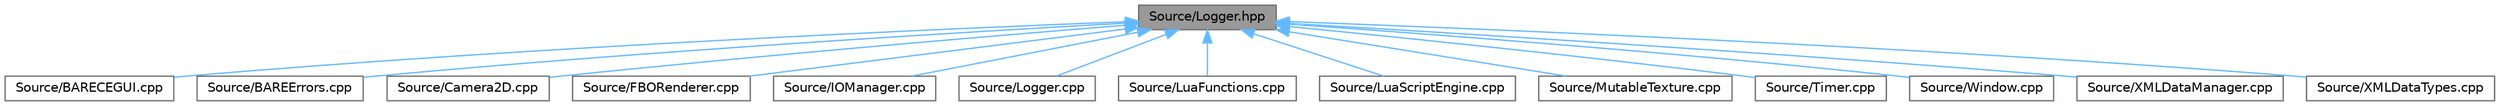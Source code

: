 digraph "Source/Logger.hpp"
{
 // INTERACTIVE_SVG=YES
 // LATEX_PDF_SIZE
  bgcolor="transparent";
  edge [fontname=Helvetica,fontsize=10,labelfontname=Helvetica,labelfontsize=10];
  node [fontname=Helvetica,fontsize=10,shape=box,height=0.2,width=0.4];
  Node1 [label="Source/Logger.hpp",height=0.2,width=0.4,color="gray40", fillcolor="grey60", style="filled", fontcolor="black",tooltip=" "];
  Node1 -> Node2 [dir="back",color="steelblue1",style="solid"];
  Node2 [label="Source/BARECEGUI.cpp",height=0.2,width=0.4,color="grey40", fillcolor="white", style="filled",URL="$_b_a_r_e_c_e_g_u_i_8cpp.html",tooltip=" "];
  Node1 -> Node3 [dir="back",color="steelblue1",style="solid"];
  Node3 [label="Source/BAREErrors.cpp",height=0.2,width=0.4,color="grey40", fillcolor="white", style="filled",URL="$_b_a_r_e_errors_8cpp.html",tooltip=" "];
  Node1 -> Node4 [dir="back",color="steelblue1",style="solid"];
  Node4 [label="Source/Camera2D.cpp",height=0.2,width=0.4,color="grey40", fillcolor="white", style="filled",URL="$_camera2_d_8cpp.html",tooltip=" "];
  Node1 -> Node5 [dir="back",color="steelblue1",style="solid"];
  Node5 [label="Source/FBORenderer.cpp",height=0.2,width=0.4,color="grey40", fillcolor="white", style="filled",URL="$_f_b_o_renderer_8cpp.html",tooltip=" "];
  Node1 -> Node6 [dir="back",color="steelblue1",style="solid"];
  Node6 [label="Source/IOManager.cpp",height=0.2,width=0.4,color="grey40", fillcolor="white", style="filled",URL="$_i_o_manager_8cpp.html",tooltip=" "];
  Node1 -> Node7 [dir="back",color="steelblue1",style="solid"];
  Node7 [label="Source/Logger.cpp",height=0.2,width=0.4,color="grey40", fillcolor="white", style="filled",URL="$_logger_8cpp.html",tooltip=" "];
  Node1 -> Node8 [dir="back",color="steelblue1",style="solid"];
  Node8 [label="Source/LuaFunctions.cpp",height=0.2,width=0.4,color="grey40", fillcolor="white", style="filled",URL="$_lua_functions_8cpp.html",tooltip=" "];
  Node1 -> Node9 [dir="back",color="steelblue1",style="solid"];
  Node9 [label="Source/LuaScriptEngine.cpp",height=0.2,width=0.4,color="grey40", fillcolor="white", style="filled",URL="$_lua_script_engine_8cpp.html",tooltip=" "];
  Node1 -> Node10 [dir="back",color="steelblue1",style="solid"];
  Node10 [label="Source/MutableTexture.cpp",height=0.2,width=0.4,color="grey40", fillcolor="white", style="filled",URL="$_mutable_texture_8cpp.html",tooltip=" "];
  Node1 -> Node11 [dir="back",color="steelblue1",style="solid"];
  Node11 [label="Source/Timer.cpp",height=0.2,width=0.4,color="grey40", fillcolor="white", style="filled",URL="$_timer_8cpp.html",tooltip=" "];
  Node1 -> Node12 [dir="back",color="steelblue1",style="solid"];
  Node12 [label="Source/Window.cpp",height=0.2,width=0.4,color="grey40", fillcolor="white", style="filled",URL="$_window_8cpp.html",tooltip=" "];
  Node1 -> Node13 [dir="back",color="steelblue1",style="solid"];
  Node13 [label="Source/XMLDataManager.cpp",height=0.2,width=0.4,color="grey40", fillcolor="white", style="filled",URL="$_x_m_l_data_manager_8cpp.html",tooltip=" "];
  Node1 -> Node14 [dir="back",color="steelblue1",style="solid"];
  Node14 [label="Source/XMLDataTypes.cpp",height=0.2,width=0.4,color="grey40", fillcolor="white", style="filled",URL="$_x_m_l_data_types_8cpp.html",tooltip=" "];
}
